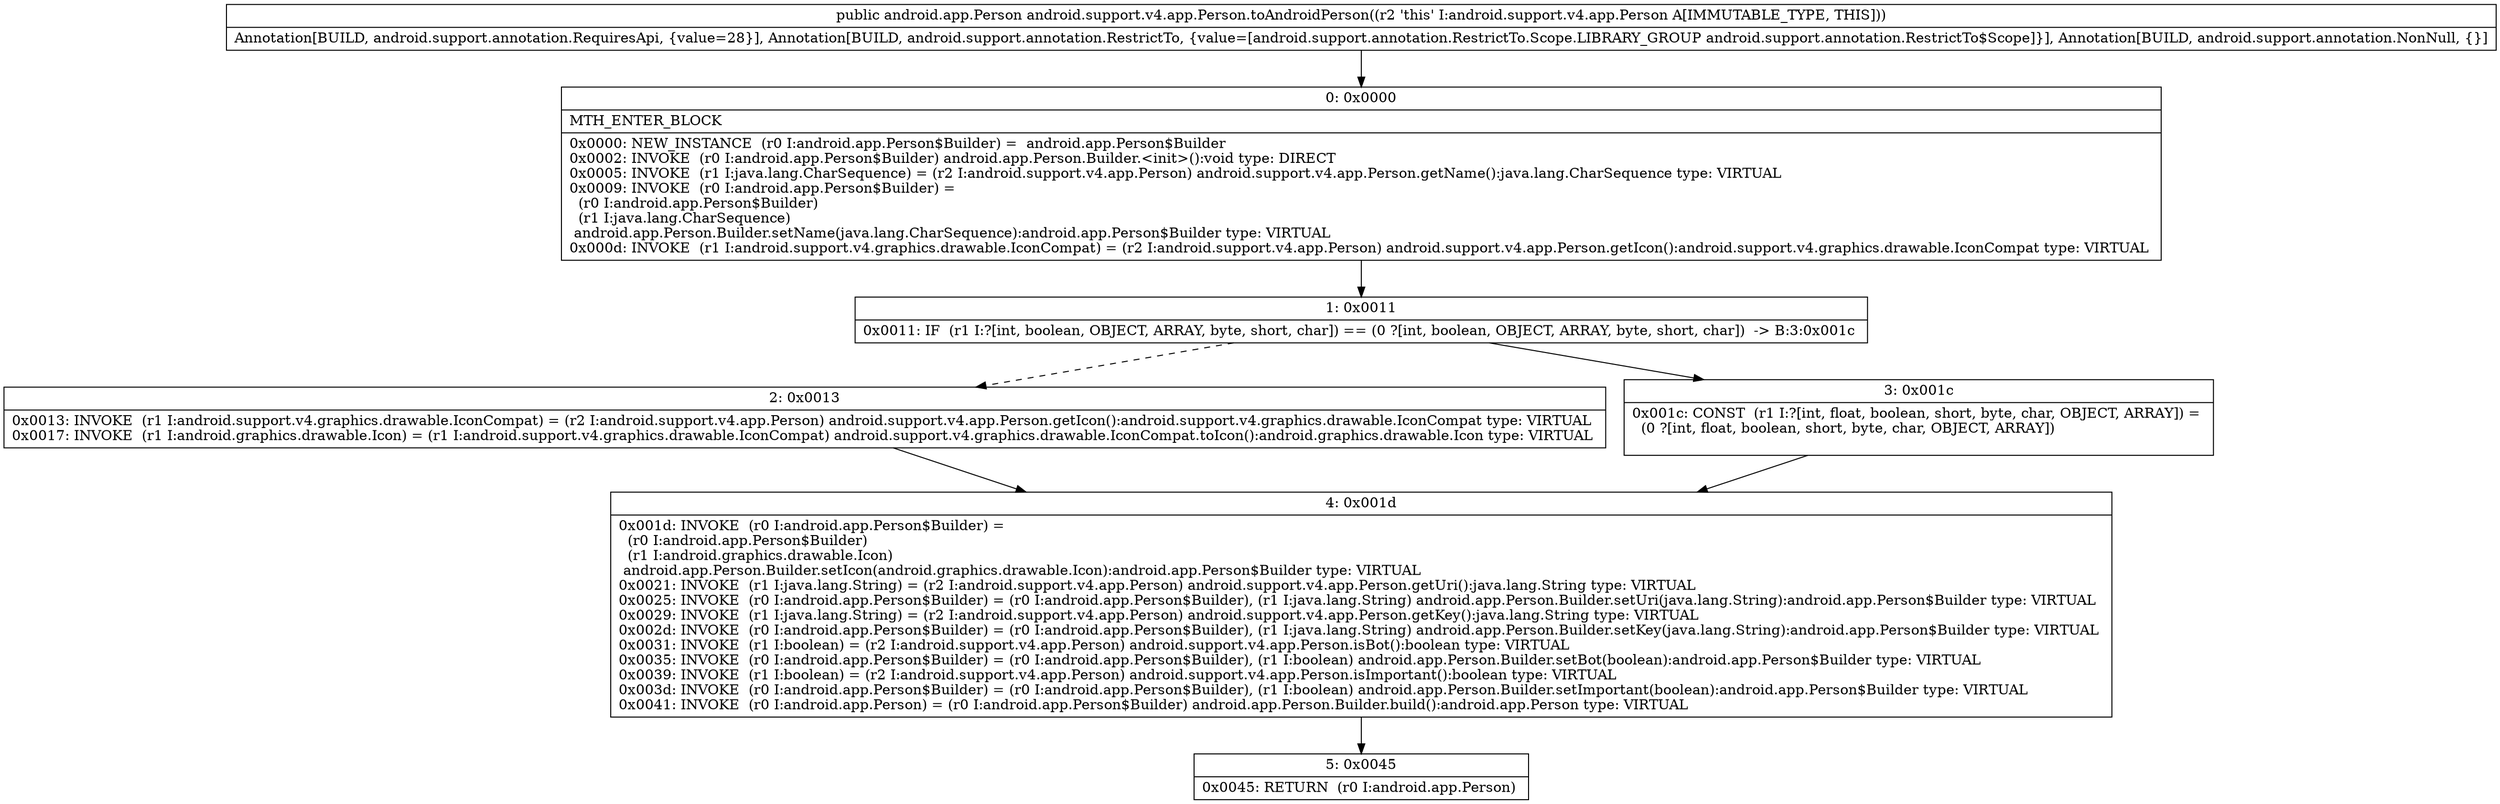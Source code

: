 digraph "CFG forandroid.support.v4.app.Person.toAndroidPerson()Landroid\/app\/Person;" {
Node_0 [shape=record,label="{0\:\ 0x0000|MTH_ENTER_BLOCK\l|0x0000: NEW_INSTANCE  (r0 I:android.app.Person$Builder) =  android.app.Person$Builder \l0x0002: INVOKE  (r0 I:android.app.Person$Builder) android.app.Person.Builder.\<init\>():void type: DIRECT \l0x0005: INVOKE  (r1 I:java.lang.CharSequence) = (r2 I:android.support.v4.app.Person) android.support.v4.app.Person.getName():java.lang.CharSequence type: VIRTUAL \l0x0009: INVOKE  (r0 I:android.app.Person$Builder) = \l  (r0 I:android.app.Person$Builder)\l  (r1 I:java.lang.CharSequence)\l android.app.Person.Builder.setName(java.lang.CharSequence):android.app.Person$Builder type: VIRTUAL \l0x000d: INVOKE  (r1 I:android.support.v4.graphics.drawable.IconCompat) = (r2 I:android.support.v4.app.Person) android.support.v4.app.Person.getIcon():android.support.v4.graphics.drawable.IconCompat type: VIRTUAL \l}"];
Node_1 [shape=record,label="{1\:\ 0x0011|0x0011: IF  (r1 I:?[int, boolean, OBJECT, ARRAY, byte, short, char]) == (0 ?[int, boolean, OBJECT, ARRAY, byte, short, char])  \-\> B:3:0x001c \l}"];
Node_2 [shape=record,label="{2\:\ 0x0013|0x0013: INVOKE  (r1 I:android.support.v4.graphics.drawable.IconCompat) = (r2 I:android.support.v4.app.Person) android.support.v4.app.Person.getIcon():android.support.v4.graphics.drawable.IconCompat type: VIRTUAL \l0x0017: INVOKE  (r1 I:android.graphics.drawable.Icon) = (r1 I:android.support.v4.graphics.drawable.IconCompat) android.support.v4.graphics.drawable.IconCompat.toIcon():android.graphics.drawable.Icon type: VIRTUAL \l}"];
Node_3 [shape=record,label="{3\:\ 0x001c|0x001c: CONST  (r1 I:?[int, float, boolean, short, byte, char, OBJECT, ARRAY]) = \l  (0 ?[int, float, boolean, short, byte, char, OBJECT, ARRAY])\l \l}"];
Node_4 [shape=record,label="{4\:\ 0x001d|0x001d: INVOKE  (r0 I:android.app.Person$Builder) = \l  (r0 I:android.app.Person$Builder)\l  (r1 I:android.graphics.drawable.Icon)\l android.app.Person.Builder.setIcon(android.graphics.drawable.Icon):android.app.Person$Builder type: VIRTUAL \l0x0021: INVOKE  (r1 I:java.lang.String) = (r2 I:android.support.v4.app.Person) android.support.v4.app.Person.getUri():java.lang.String type: VIRTUAL \l0x0025: INVOKE  (r0 I:android.app.Person$Builder) = (r0 I:android.app.Person$Builder), (r1 I:java.lang.String) android.app.Person.Builder.setUri(java.lang.String):android.app.Person$Builder type: VIRTUAL \l0x0029: INVOKE  (r1 I:java.lang.String) = (r2 I:android.support.v4.app.Person) android.support.v4.app.Person.getKey():java.lang.String type: VIRTUAL \l0x002d: INVOKE  (r0 I:android.app.Person$Builder) = (r0 I:android.app.Person$Builder), (r1 I:java.lang.String) android.app.Person.Builder.setKey(java.lang.String):android.app.Person$Builder type: VIRTUAL \l0x0031: INVOKE  (r1 I:boolean) = (r2 I:android.support.v4.app.Person) android.support.v4.app.Person.isBot():boolean type: VIRTUAL \l0x0035: INVOKE  (r0 I:android.app.Person$Builder) = (r0 I:android.app.Person$Builder), (r1 I:boolean) android.app.Person.Builder.setBot(boolean):android.app.Person$Builder type: VIRTUAL \l0x0039: INVOKE  (r1 I:boolean) = (r2 I:android.support.v4.app.Person) android.support.v4.app.Person.isImportant():boolean type: VIRTUAL \l0x003d: INVOKE  (r0 I:android.app.Person$Builder) = (r0 I:android.app.Person$Builder), (r1 I:boolean) android.app.Person.Builder.setImportant(boolean):android.app.Person$Builder type: VIRTUAL \l0x0041: INVOKE  (r0 I:android.app.Person) = (r0 I:android.app.Person$Builder) android.app.Person.Builder.build():android.app.Person type: VIRTUAL \l}"];
Node_5 [shape=record,label="{5\:\ 0x0045|0x0045: RETURN  (r0 I:android.app.Person) \l}"];
MethodNode[shape=record,label="{public android.app.Person android.support.v4.app.Person.toAndroidPerson((r2 'this' I:android.support.v4.app.Person A[IMMUTABLE_TYPE, THIS]))  | Annotation[BUILD, android.support.annotation.RequiresApi, \{value=28\}], Annotation[BUILD, android.support.annotation.RestrictTo, \{value=[android.support.annotation.RestrictTo.Scope.LIBRARY_GROUP android.support.annotation.RestrictTo$Scope]\}], Annotation[BUILD, android.support.annotation.NonNull, \{\}]\l}"];
MethodNode -> Node_0;
Node_0 -> Node_1;
Node_1 -> Node_2[style=dashed];
Node_1 -> Node_3;
Node_2 -> Node_4;
Node_3 -> Node_4;
Node_4 -> Node_5;
}

